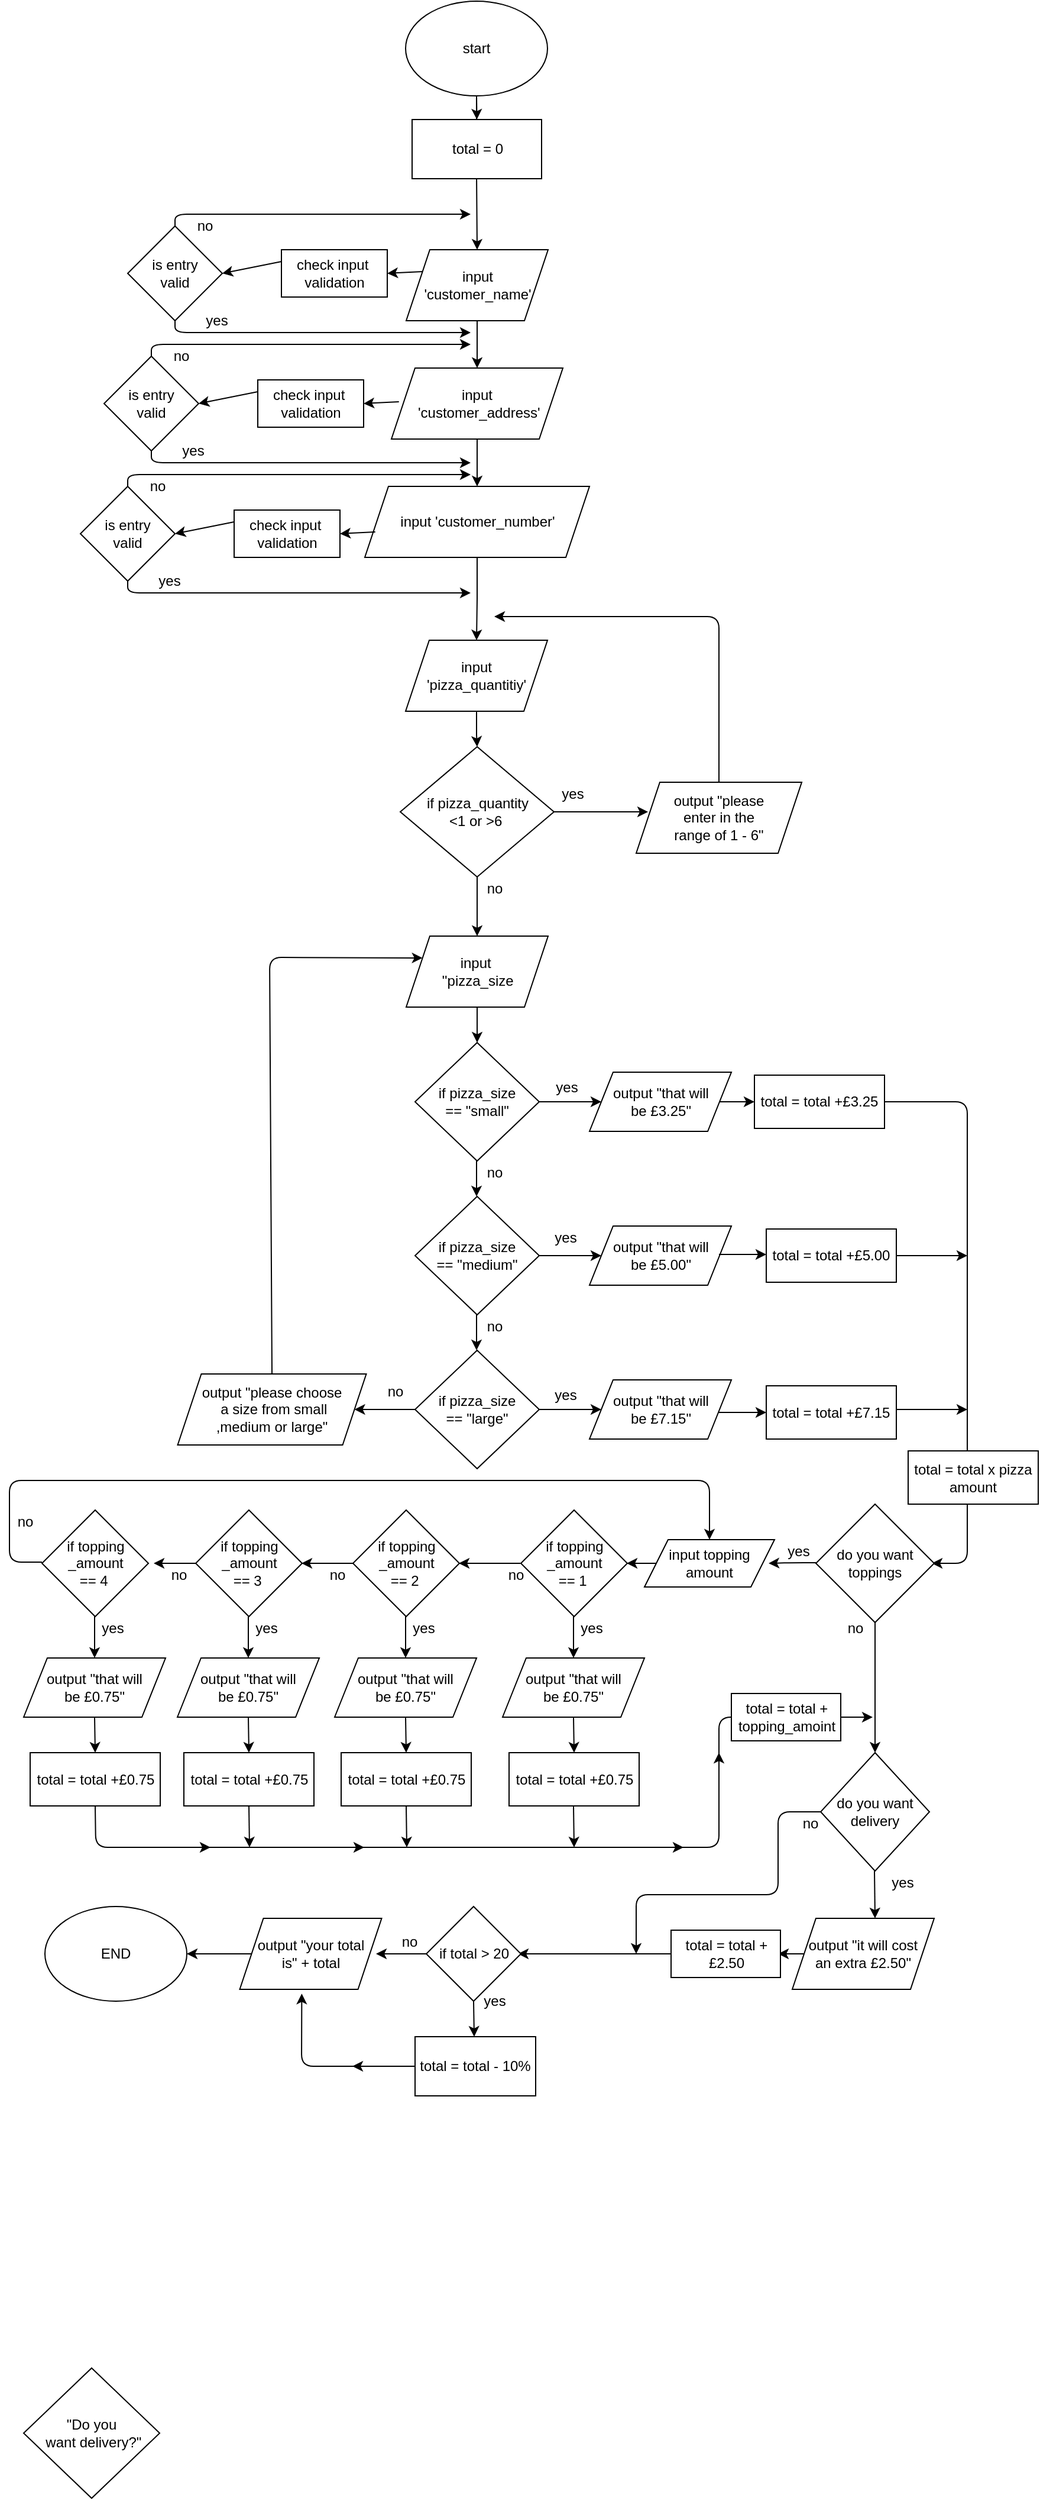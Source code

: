 <mxfile version="13.9.9" type="device"><diagram id="6yN6h2IK6ZIFzU66gK2C" name="Page-1"><mxGraphModel dx="1038" dy="599" grid="1" gridSize="10" guides="1" tooltips="1" connect="1" arrows="1" fold="1" page="1" pageScale="1" pageWidth="850" pageHeight="1100" math="0" shadow="0"><root><mxCell id="0"/><mxCell id="1" parent="0"/><mxCell id="tLpJY9duYpesCOSoiQdk-1" value="" style="edgeStyle=orthogonalEdgeStyle;rounded=0;orthogonalLoop=1;jettySize=auto;html=1;exitX=0.5;exitY=1;exitDx=0;exitDy=0;" parent="1" source="tLpJY9duYpesCOSoiQdk-2" target="tLpJY9duYpesCOSoiQdk-4" edge="1"><mxGeometry relative="1" as="geometry"><mxPoint x="425" y="170" as="sourcePoint"/></mxGeometry></mxCell><mxCell id="tLpJY9duYpesCOSoiQdk-2" value="start" style="ellipse;whiteSpace=wrap;html=1;" parent="1" vertex="1"><mxGeometry x="365" width="120" height="80" as="geometry"/></mxCell><mxCell id="tLpJY9duYpesCOSoiQdk-3" value="" style="edgeStyle=orthogonalEdgeStyle;rounded=0;orthogonalLoop=1;jettySize=auto;html=1;" parent="1" source="tLpJY9duYpesCOSoiQdk-4" target="tLpJY9duYpesCOSoiQdk-6" edge="1"><mxGeometry relative="1" as="geometry"/></mxCell><mxCell id="tLpJY9duYpesCOSoiQdk-4" value="input 'customer_name'" style="shape=parallelogram;perimeter=parallelogramPerimeter;whiteSpace=wrap;html=1;fixedSize=1;" parent="1" vertex="1"><mxGeometry x="365.5" y="210" width="120" height="60" as="geometry"/></mxCell><mxCell id="tLpJY9duYpesCOSoiQdk-5" value="" style="edgeStyle=orthogonalEdgeStyle;rounded=0;orthogonalLoop=1;jettySize=auto;html=1;" parent="1" source="tLpJY9duYpesCOSoiQdk-6" target="tLpJY9duYpesCOSoiQdk-8" edge="1"><mxGeometry relative="1" as="geometry"/></mxCell><mxCell id="tLpJY9duYpesCOSoiQdk-6" value="input&lt;br&gt;&amp;nbsp;'customer_address'" style="shape=parallelogram;perimeter=parallelogramPerimeter;whiteSpace=wrap;html=1;fixedSize=1;" parent="1" vertex="1"><mxGeometry x="353" y="310" width="145" height="60" as="geometry"/></mxCell><mxCell id="tLpJY9duYpesCOSoiQdk-7" value="" style="edgeStyle=orthogonalEdgeStyle;rounded=0;orthogonalLoop=1;jettySize=auto;html=1;" parent="1" source="tLpJY9duYpesCOSoiQdk-8" target="tLpJY9duYpesCOSoiQdk-10" edge="1"><mxGeometry relative="1" as="geometry"/></mxCell><mxCell id="tLpJY9duYpesCOSoiQdk-8" value="input 'customer_number'" style="shape=parallelogram;perimeter=parallelogramPerimeter;whiteSpace=wrap;html=1;fixedSize=1;" parent="1" vertex="1"><mxGeometry x="330.5" y="410" width="190" height="60" as="geometry"/></mxCell><mxCell id="tLpJY9duYpesCOSoiQdk-9" value="" style="edgeStyle=orthogonalEdgeStyle;rounded=0;orthogonalLoop=1;jettySize=auto;html=1;" parent="1" source="fFjQPFualbdoxeunXfZU-38" target="tLpJY9duYpesCOSoiQdk-12" edge="1"><mxGeometry relative="1" as="geometry"/></mxCell><mxCell id="tLpJY9duYpesCOSoiQdk-10" value="input &lt;br&gt;'pizza_quantitiy'" style="shape=parallelogram;perimeter=parallelogramPerimeter;whiteSpace=wrap;html=1;fixedSize=1;" parent="1" vertex="1"><mxGeometry x="365" y="540" width="120" height="60" as="geometry"/></mxCell><mxCell id="tLpJY9duYpesCOSoiQdk-12" value="input&amp;nbsp;&lt;br&gt;''pizza_size" style="shape=parallelogram;perimeter=parallelogramPerimeter;whiteSpace=wrap;html=1;fixedSize=1;" parent="1" vertex="1"><mxGeometry x="365.5" y="790" width="120" height="60" as="geometry"/></mxCell><mxCell id="tLpJY9duYpesCOSoiQdk-19" value="&quot;Do you&lt;br&gt;&amp;nbsp;want delivery?&quot;" style="rhombus;whiteSpace=wrap;html=1;" parent="1" vertex="1"><mxGeometry x="42" y="2000" width="115" height="110" as="geometry"/></mxCell><mxCell id="fFjQPFualbdoxeunXfZU-1" value="is entry&lt;br&gt;valid" style="rhombus;whiteSpace=wrap;html=1;" vertex="1" parent="1"><mxGeometry x="130" y="190" width="80" height="80" as="geometry"/></mxCell><mxCell id="fFjQPFualbdoxeunXfZU-2" value="is entry&lt;br&gt;valid" style="rhombus;whiteSpace=wrap;html=1;" vertex="1" parent="1"><mxGeometry x="110" y="300" width="80" height="80" as="geometry"/></mxCell><mxCell id="fFjQPFualbdoxeunXfZU-3" value="is entry&lt;br&gt;valid" style="rhombus;whiteSpace=wrap;html=1;" vertex="1" parent="1"><mxGeometry x="90" y="410" width="80" height="80" as="geometry"/></mxCell><mxCell id="fFjQPFualbdoxeunXfZU-4" value="" style="endArrow=classic;html=1;exitX=0;exitY=0.25;exitDx=0;exitDy=0;entryX=1;entryY=0.5;entryDx=0;entryDy=0;" edge="1" parent="1" source="fFjQPFualbdoxeunXfZU-11" target="fFjQPFualbdoxeunXfZU-1"><mxGeometry width="50" height="50" relative="1" as="geometry"><mxPoint x="270" y="200" as="sourcePoint"/><mxPoint x="320" y="150" as="targetPoint"/></mxGeometry></mxCell><mxCell id="fFjQPFualbdoxeunXfZU-6" value="" style="endArrow=classic;html=1;exitX=0.5;exitY=1;exitDx=0;exitDy=0;" edge="1" parent="1" source="fFjQPFualbdoxeunXfZU-1"><mxGeometry width="50" height="50" relative="1" as="geometry"><mxPoint x="110" y="290" as="sourcePoint"/><mxPoint x="420" y="280" as="targetPoint"/><Array as="points"><mxPoint x="170" y="280"/></Array></mxGeometry></mxCell><mxCell id="fFjQPFualbdoxeunXfZU-7" value="" style="endArrow=classic;html=1;" edge="1" parent="1"><mxGeometry width="50" height="50" relative="1" as="geometry"><mxPoint x="170" y="190" as="sourcePoint"/><mxPoint x="420" y="180" as="targetPoint"/><Array as="points"><mxPoint x="170" y="180"/></Array></mxGeometry></mxCell><mxCell id="fFjQPFualbdoxeunXfZU-8" value="no" style="text;html=1;align=center;verticalAlign=middle;resizable=0;points=[];autosize=1;" vertex="1" parent="1"><mxGeometry x="180" y="180" width="30" height="20" as="geometry"/></mxCell><mxCell id="fFjQPFualbdoxeunXfZU-11" value="check input&amp;nbsp;&lt;br&gt;validation" style="rounded=0;whiteSpace=wrap;html=1;" vertex="1" parent="1"><mxGeometry x="260" y="210" width="89.5" height="40" as="geometry"/></mxCell><mxCell id="fFjQPFualbdoxeunXfZU-12" value="" style="endArrow=classic;html=1;exitX=0;exitY=0.25;exitDx=0;exitDy=0;entryX=1;entryY=0.5;entryDx=0;entryDy=0;" edge="1" parent="1" source="tLpJY9duYpesCOSoiQdk-4" target="fFjQPFualbdoxeunXfZU-11"><mxGeometry width="50" height="50" relative="1" as="geometry"><mxPoint x="379.346" y="228.462" as="sourcePoint"/><mxPoint x="220" y="230" as="targetPoint"/></mxGeometry></mxCell><mxCell id="fFjQPFualbdoxeunXfZU-5" value="yes" style="text;html=1;align=center;verticalAlign=middle;resizable=0;points=[];autosize=1;" vertex="1" parent="1"><mxGeometry x="190" y="260" width="30" height="20" as="geometry"/></mxCell><mxCell id="fFjQPFualbdoxeunXfZU-24" value="" style="endArrow=classic;html=1;exitX=0;exitY=0.25;exitDx=0;exitDy=0;entryX=1;entryY=0.5;entryDx=0;entryDy=0;" edge="1" parent="1" source="fFjQPFualbdoxeunXfZU-28"><mxGeometry width="50" height="50" relative="1" as="geometry"><mxPoint x="250" y="310" as="sourcePoint"/><mxPoint x="190" y="340" as="targetPoint"/></mxGeometry></mxCell><mxCell id="fFjQPFualbdoxeunXfZU-25" value="" style="endArrow=classic;html=1;exitX=0.5;exitY=1;exitDx=0;exitDy=0;" edge="1" parent="1"><mxGeometry width="50" height="50" relative="1" as="geometry"><mxPoint x="150" y="380" as="sourcePoint"/><mxPoint x="420" y="390" as="targetPoint"/><Array as="points"><mxPoint x="150" y="390"/></Array></mxGeometry></mxCell><mxCell id="fFjQPFualbdoxeunXfZU-26" value="" style="endArrow=classic;html=1;" edge="1" parent="1"><mxGeometry width="50" height="50" relative="1" as="geometry"><mxPoint x="150" y="300" as="sourcePoint"/><mxPoint x="420" y="290" as="targetPoint"/><Array as="points"><mxPoint x="150" y="290"/></Array></mxGeometry></mxCell><mxCell id="fFjQPFualbdoxeunXfZU-27" value="no" style="text;html=1;align=center;verticalAlign=middle;resizable=0;points=[];autosize=1;" vertex="1" parent="1"><mxGeometry x="160" y="290" width="30" height="20" as="geometry"/></mxCell><mxCell id="fFjQPFualbdoxeunXfZU-28" value="check input&amp;nbsp;&lt;br&gt;validation" style="rounded=0;whiteSpace=wrap;html=1;" vertex="1" parent="1"><mxGeometry x="240" y="320" width="89.5" height="40" as="geometry"/></mxCell><mxCell id="fFjQPFualbdoxeunXfZU-29" value="" style="endArrow=classic;html=1;exitX=0;exitY=0.25;exitDx=0;exitDy=0;entryX=1;entryY=0.5;entryDx=0;entryDy=0;" edge="1" parent="1" target="fFjQPFualbdoxeunXfZU-28"><mxGeometry width="50" height="50" relative="1" as="geometry"><mxPoint x="359.346" y="338.462" as="sourcePoint"/><mxPoint x="200" y="340" as="targetPoint"/></mxGeometry></mxCell><mxCell id="fFjQPFualbdoxeunXfZU-30" value="yes" style="text;html=1;align=center;verticalAlign=middle;resizable=0;points=[];autosize=1;" vertex="1" parent="1"><mxGeometry x="170" y="370" width="30" height="20" as="geometry"/></mxCell><mxCell id="fFjQPFualbdoxeunXfZU-31" value="" style="endArrow=classic;html=1;exitX=0;exitY=0.25;exitDx=0;exitDy=0;entryX=1;entryY=0.5;entryDx=0;entryDy=0;" edge="1" parent="1" source="fFjQPFualbdoxeunXfZU-35"><mxGeometry width="50" height="50" relative="1" as="geometry"><mxPoint x="230" y="420" as="sourcePoint"/><mxPoint x="170" y="450" as="targetPoint"/></mxGeometry></mxCell><mxCell id="fFjQPFualbdoxeunXfZU-32" value="" style="endArrow=classic;html=1;exitX=0.5;exitY=1;exitDx=0;exitDy=0;" edge="1" parent="1"><mxGeometry width="50" height="50" relative="1" as="geometry"><mxPoint x="130" y="490" as="sourcePoint"/><mxPoint x="420" y="500" as="targetPoint"/><Array as="points"><mxPoint x="130" y="500"/></Array></mxGeometry></mxCell><mxCell id="fFjQPFualbdoxeunXfZU-33" value="" style="endArrow=classic;html=1;" edge="1" parent="1"><mxGeometry width="50" height="50" relative="1" as="geometry"><mxPoint x="130" y="410" as="sourcePoint"/><mxPoint x="420" y="400" as="targetPoint"/><Array as="points"><mxPoint x="130" y="400"/></Array></mxGeometry></mxCell><mxCell id="fFjQPFualbdoxeunXfZU-34" value="no" style="text;html=1;align=center;verticalAlign=middle;resizable=0;points=[];autosize=1;" vertex="1" parent="1"><mxGeometry x="140" y="400" width="30" height="20" as="geometry"/></mxCell><mxCell id="fFjQPFualbdoxeunXfZU-35" value="check input&amp;nbsp;&lt;br&gt;validation" style="rounded=0;whiteSpace=wrap;html=1;" vertex="1" parent="1"><mxGeometry x="220" y="430" width="89.5" height="40" as="geometry"/></mxCell><mxCell id="fFjQPFualbdoxeunXfZU-36" value="" style="endArrow=classic;html=1;exitX=0;exitY=0.25;exitDx=0;exitDy=0;entryX=1;entryY=0.5;entryDx=0;entryDy=0;" edge="1" parent="1" target="fFjQPFualbdoxeunXfZU-35"><mxGeometry width="50" height="50" relative="1" as="geometry"><mxPoint x="339.346" y="448.462" as="sourcePoint"/><mxPoint x="180" y="450" as="targetPoint"/></mxGeometry></mxCell><mxCell id="fFjQPFualbdoxeunXfZU-37" value="yes" style="text;html=1;align=center;verticalAlign=middle;resizable=0;points=[];autosize=1;" vertex="1" parent="1"><mxGeometry x="150" y="480" width="30" height="20" as="geometry"/></mxCell><mxCell id="fFjQPFualbdoxeunXfZU-38" value="if pizza_quantity&lt;br&gt;&amp;lt;1 or &amp;gt;6&amp;nbsp;" style="rhombus;whiteSpace=wrap;html=1;" vertex="1" parent="1"><mxGeometry x="360.5" y="630" width="130" height="110" as="geometry"/></mxCell><mxCell id="fFjQPFualbdoxeunXfZU-39" value="" style="edgeStyle=orthogonalEdgeStyle;rounded=0;orthogonalLoop=1;jettySize=auto;html=1;" edge="1" parent="1" source="tLpJY9duYpesCOSoiQdk-10" target="fFjQPFualbdoxeunXfZU-38"><mxGeometry relative="1" as="geometry"><mxPoint x="425" y="600" as="sourcePoint"/><mxPoint x="425" y="890" as="targetPoint"/></mxGeometry></mxCell><mxCell id="fFjQPFualbdoxeunXfZU-40" value="no" style="text;html=1;align=center;verticalAlign=middle;resizable=0;points=[];autosize=1;" vertex="1" parent="1"><mxGeometry x="425" y="740" width="30" height="20" as="geometry"/></mxCell><mxCell id="fFjQPFualbdoxeunXfZU-41" value="yes" style="text;html=1;align=center;verticalAlign=middle;resizable=0;points=[];autosize=1;" vertex="1" parent="1"><mxGeometry x="490.5" y="660" width="30" height="20" as="geometry"/></mxCell><mxCell id="fFjQPFualbdoxeunXfZU-42" value="" style="endArrow=classic;html=1;exitX=1;exitY=0.5;exitDx=0;exitDy=0;" edge="1" parent="1" source="fFjQPFualbdoxeunXfZU-38"><mxGeometry width="50" height="50" relative="1" as="geometry"><mxPoint x="370" y="610" as="sourcePoint"/><mxPoint x="570" y="685" as="targetPoint"/></mxGeometry></mxCell><mxCell id="fFjQPFualbdoxeunXfZU-43" value="output &quot;please &lt;br&gt;enter in the&lt;br&gt;range of 1 - 6&quot;" style="shape=parallelogram;perimeter=parallelogramPerimeter;whiteSpace=wrap;html=1;fixedSize=1;" vertex="1" parent="1"><mxGeometry x="560" y="660" width="140" height="60" as="geometry"/></mxCell><mxCell id="fFjQPFualbdoxeunXfZU-44" value="" style="endArrow=classic;html=1;" edge="1" parent="1"><mxGeometry width="50" height="50" relative="1" as="geometry"><mxPoint x="630" y="660" as="sourcePoint"/><mxPoint x="440" y="520" as="targetPoint"/><Array as="points"><mxPoint x="630" y="520"/></Array></mxGeometry></mxCell><mxCell id="fFjQPFualbdoxeunXfZU-45" value="total = 0" style="rounded=0;whiteSpace=wrap;html=1;" vertex="1" parent="1"><mxGeometry x="370.5" y="100" width="109.5" height="50" as="geometry"/></mxCell><mxCell id="fFjQPFualbdoxeunXfZU-46" value="" style="endArrow=classic;html=1;entryX=0.5;entryY=0;entryDx=0;entryDy=0;" edge="1" parent="1" target="fFjQPFualbdoxeunXfZU-45"><mxGeometry width="50" height="50" relative="1" as="geometry"><mxPoint x="425" y="80" as="sourcePoint"/><mxPoint x="475" y="30" as="targetPoint"/></mxGeometry></mxCell><mxCell id="fFjQPFualbdoxeunXfZU-47" value="if pizza_size&lt;br&gt;== &quot;small&quot;" style="rhombus;whiteSpace=wrap;html=1;" vertex="1" parent="1"><mxGeometry x="373" y="880" width="105" height="100" as="geometry"/></mxCell><mxCell id="fFjQPFualbdoxeunXfZU-49" value="if pizza_size&lt;br&gt;== &quot;medium&quot;" style="rhombus;whiteSpace=wrap;html=1;" vertex="1" parent="1"><mxGeometry x="373" y="1010" width="105" height="100" as="geometry"/></mxCell><mxCell id="fFjQPFualbdoxeunXfZU-50" value="if pizza_size&lt;br&gt;== &quot;large&quot;" style="rhombus;whiteSpace=wrap;html=1;" vertex="1" parent="1"><mxGeometry x="373" y="1140" width="105" height="100" as="geometry"/></mxCell><mxCell id="fFjQPFualbdoxeunXfZU-51" value="" style="endArrow=classic;html=1;exitX=0.5;exitY=1;exitDx=0;exitDy=0;" edge="1" parent="1" source="tLpJY9duYpesCOSoiQdk-12" target="fFjQPFualbdoxeunXfZU-47"><mxGeometry width="50" height="50" relative="1" as="geometry"><mxPoint x="470" y="930" as="sourcePoint"/><mxPoint x="520" y="880" as="targetPoint"/></mxGeometry></mxCell><mxCell id="fFjQPFualbdoxeunXfZU-52" value="yes" style="text;html=1;align=center;verticalAlign=middle;resizable=0;points=[];autosize=1;" vertex="1" parent="1"><mxGeometry x="485.5" y="907.5" width="30" height="20" as="geometry"/></mxCell><mxCell id="fFjQPFualbdoxeunXfZU-53" value="output &quot;that will&lt;br&gt;be £3.25&quot;" style="shape=parallelogram;perimeter=parallelogramPerimeter;whiteSpace=wrap;html=1;fixedSize=1;" vertex="1" parent="1"><mxGeometry x="520.5" y="905" width="120" height="50" as="geometry"/></mxCell><mxCell id="fFjQPFualbdoxeunXfZU-54" value="" style="endArrow=classic;html=1;exitX=1;exitY=0.5;exitDx=0;exitDy=0;entryX=0;entryY=0.5;entryDx=0;entryDy=0;" edge="1" parent="1" source="fFjQPFualbdoxeunXfZU-47" target="fFjQPFualbdoxeunXfZU-53"><mxGeometry width="50" height="50" relative="1" as="geometry"><mxPoint x="510" y="1000" as="sourcePoint"/><mxPoint x="560" y="950" as="targetPoint"/></mxGeometry></mxCell><mxCell id="fFjQPFualbdoxeunXfZU-55" value="no" style="text;html=1;align=center;verticalAlign=middle;resizable=0;points=[];autosize=1;" vertex="1" parent="1"><mxGeometry x="425" y="980" width="30" height="20" as="geometry"/></mxCell><mxCell id="fFjQPFualbdoxeunXfZU-56" value="" style="endArrow=classic;html=1;exitX=0.5;exitY=1;exitDx=0;exitDy=0;" edge="1" parent="1"><mxGeometry width="50" height="50" relative="1" as="geometry"><mxPoint x="425" y="980" as="sourcePoint"/><mxPoint x="425" y="1010" as="targetPoint"/></mxGeometry></mxCell><mxCell id="fFjQPFualbdoxeunXfZU-59" value="no" style="text;html=1;align=center;verticalAlign=middle;resizable=0;points=[];autosize=1;" vertex="1" parent="1"><mxGeometry x="425" y="1110" width="30" height="20" as="geometry"/></mxCell><mxCell id="fFjQPFualbdoxeunXfZU-60" value="" style="endArrow=classic;html=1;exitX=0.5;exitY=1;exitDx=0;exitDy=0;" edge="1" parent="1"><mxGeometry width="50" height="50" relative="1" as="geometry"><mxPoint x="425" y="1110" as="sourcePoint"/><mxPoint x="425" y="1140" as="targetPoint"/></mxGeometry></mxCell><mxCell id="fFjQPFualbdoxeunXfZU-61" value="yes" style="text;html=1;align=center;verticalAlign=middle;resizable=0;points=[];autosize=1;" vertex="1" parent="1"><mxGeometry x="485" y="1035" width="30" height="20" as="geometry"/></mxCell><mxCell id="fFjQPFualbdoxeunXfZU-62" value="output &quot;that will&lt;br&gt;be £5.00&quot;" style="shape=parallelogram;perimeter=parallelogramPerimeter;whiteSpace=wrap;html=1;fixedSize=1;" vertex="1" parent="1"><mxGeometry x="520.5" y="1035" width="120" height="50" as="geometry"/></mxCell><mxCell id="fFjQPFualbdoxeunXfZU-63" value="" style="endArrow=classic;html=1;exitX=1;exitY=0.5;exitDx=0;exitDy=0;entryX=0;entryY=0.5;entryDx=0;entryDy=0;" edge="1" parent="1" target="fFjQPFualbdoxeunXfZU-62"><mxGeometry width="50" height="50" relative="1" as="geometry"><mxPoint x="478" y="1060" as="sourcePoint"/><mxPoint x="560" y="1080" as="targetPoint"/></mxGeometry></mxCell><mxCell id="fFjQPFualbdoxeunXfZU-64" value="yes" style="text;html=1;align=center;verticalAlign=middle;resizable=0;points=[];autosize=1;" vertex="1" parent="1"><mxGeometry x="485" y="1167.5" width="30" height="20" as="geometry"/></mxCell><mxCell id="fFjQPFualbdoxeunXfZU-65" value="output &quot;that will&lt;br&gt;be £7.15&quot;" style="shape=parallelogram;perimeter=parallelogramPerimeter;whiteSpace=wrap;html=1;fixedSize=1;" vertex="1" parent="1"><mxGeometry x="520.5" y="1165" width="120" height="50" as="geometry"/></mxCell><mxCell id="fFjQPFualbdoxeunXfZU-66" value="" style="endArrow=classic;html=1;exitX=1;exitY=0.5;exitDx=0;exitDy=0;entryX=0;entryY=0.5;entryDx=0;entryDy=0;" edge="1" parent="1" target="fFjQPFualbdoxeunXfZU-65"><mxGeometry width="50" height="50" relative="1" as="geometry"><mxPoint x="478" y="1190" as="sourcePoint"/><mxPoint x="560" y="1210" as="targetPoint"/></mxGeometry></mxCell><mxCell id="fFjQPFualbdoxeunXfZU-67" value="no" style="text;html=1;align=center;verticalAlign=middle;resizable=0;points=[];autosize=1;" vertex="1" parent="1"><mxGeometry x="340.5" y="1165" width="30" height="20" as="geometry"/></mxCell><mxCell id="fFjQPFualbdoxeunXfZU-68" value="" style="endArrow=classic;html=1;exitX=0;exitY=0.5;exitDx=0;exitDy=0;entryX=1;entryY=0.5;entryDx=0;entryDy=0;" edge="1" parent="1" source="fFjQPFualbdoxeunXfZU-50" target="fFjQPFualbdoxeunXfZU-69"><mxGeometry width="50" height="50" relative="1" as="geometry"><mxPoint x="425" y="1240" as="sourcePoint"/><mxPoint x="425" y="1270" as="targetPoint"/></mxGeometry></mxCell><mxCell id="fFjQPFualbdoxeunXfZU-69" value="output &quot;please choose&lt;br&gt;&amp;nbsp;a size from small&lt;br&gt;,medium or large&quot;" style="shape=parallelogram;perimeter=parallelogramPerimeter;whiteSpace=wrap;html=1;fixedSize=1;" vertex="1" parent="1"><mxGeometry x="172.25" y="1160" width="159.5" height="60" as="geometry"/></mxCell><mxCell id="fFjQPFualbdoxeunXfZU-73" value="" style="endArrow=classic;html=1;exitX=0.5;exitY=0;exitDx=0;exitDy=0;entryX=0;entryY=0.25;entryDx=0;entryDy=0;" edge="1" parent="1" source="fFjQPFualbdoxeunXfZU-69" target="tLpJY9duYpesCOSoiQdk-12"><mxGeometry width="50" height="50" relative="1" as="geometry"><mxPoint x="250" y="1120" as="sourcePoint"/><mxPoint x="300" y="1070" as="targetPoint"/><Array as="points"><mxPoint x="250" y="808"/></Array></mxGeometry></mxCell><mxCell id="fFjQPFualbdoxeunXfZU-75" value="total = total +£3.25" style="rounded=0;whiteSpace=wrap;html=1;" vertex="1" parent="1"><mxGeometry x="660" y="907.5" width="110" height="45" as="geometry"/></mxCell><mxCell id="fFjQPFualbdoxeunXfZU-76" value="total = total +£5.00" style="rounded=0;whiteSpace=wrap;html=1;" vertex="1" parent="1"><mxGeometry x="670" y="1037.5" width="110" height="45" as="geometry"/></mxCell><mxCell id="fFjQPFualbdoxeunXfZU-77" value="total = total +£7.15" style="rounded=0;whiteSpace=wrap;html=1;" vertex="1" parent="1"><mxGeometry x="670" y="1170" width="110" height="45" as="geometry"/></mxCell><mxCell id="fFjQPFualbdoxeunXfZU-78" value="" style="endArrow=classic;html=1;exitX=1;exitY=0.5;exitDx=0;exitDy=0;entryX=0;entryY=0.5;entryDx=0;entryDy=0;" edge="1" parent="1" source="fFjQPFualbdoxeunXfZU-53" target="fFjQPFualbdoxeunXfZU-75"><mxGeometry width="50" height="50" relative="1" as="geometry"><mxPoint x="670" y="940" as="sourcePoint"/><mxPoint x="690" y="920" as="targetPoint"/></mxGeometry></mxCell><mxCell id="fFjQPFualbdoxeunXfZU-79" value="" style="endArrow=classic;html=1;exitX=1;exitY=0.5;exitDx=0;exitDy=0;entryX=0;entryY=0.5;entryDx=0;entryDy=0;" edge="1" parent="1"><mxGeometry width="50" height="50" relative="1" as="geometry"><mxPoint x="630" y="1059" as="sourcePoint"/><mxPoint x="670" y="1059" as="targetPoint"/></mxGeometry></mxCell><mxCell id="fFjQPFualbdoxeunXfZU-80" value="" style="endArrow=classic;html=1;exitX=1;exitY=0.5;exitDx=0;exitDy=0;entryX=0;entryY=0.5;entryDx=0;entryDy=0;" edge="1" parent="1"><mxGeometry width="50" height="50" relative="1" as="geometry"><mxPoint x="630" y="1192.5" as="sourcePoint"/><mxPoint x="670" y="1192.5" as="targetPoint"/></mxGeometry></mxCell><mxCell id="fFjQPFualbdoxeunXfZU-81" value="" style="endArrow=classic;html=1;exitX=1;exitY=0.5;exitDx=0;exitDy=0;" edge="1" parent="1" source="fFjQPFualbdoxeunXfZU-75"><mxGeometry width="50" height="50" relative="1" as="geometry"><mxPoint x="820" y="940" as="sourcePoint"/><mxPoint x="810" y="1320" as="targetPoint"/><Array as="points"><mxPoint x="840" y="930"/><mxPoint x="840" y="1320"/></Array></mxGeometry></mxCell><mxCell id="fFjQPFualbdoxeunXfZU-82" value="" style="endArrow=classic;html=1;" edge="1" parent="1"><mxGeometry width="50" height="50" relative="1" as="geometry"><mxPoint x="780" y="1060" as="sourcePoint"/><mxPoint x="840" y="1060" as="targetPoint"/></mxGeometry></mxCell><mxCell id="fFjQPFualbdoxeunXfZU-83" value="" style="endArrow=classic;html=1;" edge="1" parent="1"><mxGeometry width="50" height="50" relative="1" as="geometry"><mxPoint x="780" y="1190" as="sourcePoint"/><mxPoint x="840" y="1190" as="targetPoint"/></mxGeometry></mxCell><mxCell id="fFjQPFualbdoxeunXfZU-84" value="do you want toppings" style="rhombus;whiteSpace=wrap;html=1;" vertex="1" parent="1"><mxGeometry x="712" y="1270" width="100" height="100" as="geometry"/></mxCell><mxCell id="fFjQPFualbdoxeunXfZU-85" value="yes" style="text;html=1;align=center;verticalAlign=middle;resizable=0;points=[];autosize=1;" vertex="1" parent="1"><mxGeometry x="682" y="1300" width="30" height="20" as="geometry"/></mxCell><mxCell id="fFjQPFualbdoxeunXfZU-86" value="" style="endArrow=classic;html=1;" edge="1" parent="1"><mxGeometry width="50" height="50" relative="1" as="geometry"><mxPoint x="712" y="1319.5" as="sourcePoint"/><mxPoint x="672" y="1320" as="targetPoint"/><Array as="points"><mxPoint x="712" y="1319.5"/><mxPoint x="692" y="1319.5"/></Array></mxGeometry></mxCell><mxCell id="fFjQPFualbdoxeunXfZU-87" value="input topping amount" style="shape=parallelogram;perimeter=parallelogramPerimeter;whiteSpace=wrap;html=1;fixedSize=1;" vertex="1" parent="1"><mxGeometry x="567" y="1300" width="110" height="40" as="geometry"/></mxCell><mxCell id="fFjQPFualbdoxeunXfZU-88" value="if topping&lt;br&gt;_amount&lt;br&gt;== 1&amp;nbsp;" style="rhombus;whiteSpace=wrap;html=1;" vertex="1" parent="1"><mxGeometry x="462.5" y="1275" width="90" height="90" as="geometry"/></mxCell><mxCell id="fFjQPFualbdoxeunXfZU-89" value="" style="endArrow=classic;html=1;exitX=0;exitY=0.5;exitDx=0;exitDy=0;" edge="1" parent="1" source="fFjQPFualbdoxeunXfZU-87"><mxGeometry width="50" height="50" relative="1" as="geometry"><mxPoint x="572.5" y="1320" as="sourcePoint"/><mxPoint x="552" y="1320" as="targetPoint"/></mxGeometry></mxCell><mxCell id="fFjQPFualbdoxeunXfZU-91" value="yes" style="text;html=1;align=center;verticalAlign=middle;resizable=0;points=[];autosize=1;" vertex="1" parent="1"><mxGeometry x="507" y="1365" width="30" height="20" as="geometry"/></mxCell><mxCell id="fFjQPFualbdoxeunXfZU-92" value="" style="endArrow=classic;html=1;exitX=0.5;exitY=1;exitDx=0;exitDy=0;entryX=0.5;entryY=0;entryDx=0;entryDy=0;" edge="1" parent="1" target="fFjQPFualbdoxeunXfZU-93"><mxGeometry width="50" height="50" relative="1" as="geometry"><mxPoint x="507" y="1365" as="sourcePoint"/><mxPoint x="507" y="1395" as="targetPoint"/></mxGeometry></mxCell><mxCell id="fFjQPFualbdoxeunXfZU-93" value="output &quot;that will&lt;br&gt;be £0.75&quot;" style="shape=parallelogram;perimeter=parallelogramPerimeter;whiteSpace=wrap;html=1;fixedSize=1;" vertex="1" parent="1"><mxGeometry x="447" y="1400" width="120" height="50" as="geometry"/></mxCell><mxCell id="fFjQPFualbdoxeunXfZU-95" value="total = total +£0.75" style="rounded=0;whiteSpace=wrap;html=1;" vertex="1" parent="1"><mxGeometry x="452.5" y="1480" width="110" height="45" as="geometry"/></mxCell><mxCell id="fFjQPFualbdoxeunXfZU-96" value="" style="endArrow=classic;html=1;exitX=0.5;exitY=1;exitDx=0;exitDy=0;entryX=0.5;entryY=0;entryDx=0;entryDy=0;" edge="1" parent="1" source="fFjQPFualbdoxeunXfZU-93" target="fFjQPFualbdoxeunXfZU-95"><mxGeometry width="50" height="50" relative="1" as="geometry"><mxPoint x="552.5" y="1510" as="sourcePoint"/><mxPoint x="582" y="1500" as="targetPoint"/></mxGeometry></mxCell><mxCell id="fFjQPFualbdoxeunXfZU-97" value="if topping&lt;br&gt;_amount&lt;br&gt;== 2&amp;nbsp;" style="rhombus;whiteSpace=wrap;html=1;" vertex="1" parent="1"><mxGeometry x="320.5" y="1275" width="90" height="90" as="geometry"/></mxCell><mxCell id="fFjQPFualbdoxeunXfZU-98" value="" style="endArrow=classic;html=1;" edge="1" parent="1"><mxGeometry width="50" height="50" relative="1" as="geometry"><mxPoint x="462" y="1320" as="sourcePoint"/><mxPoint x="410" y="1320" as="targetPoint"/></mxGeometry></mxCell><mxCell id="fFjQPFualbdoxeunXfZU-99" value="yes" style="text;html=1;align=center;verticalAlign=middle;resizable=0;points=[];autosize=1;" vertex="1" parent="1"><mxGeometry x="365" y="1365" width="30" height="20" as="geometry"/></mxCell><mxCell id="fFjQPFualbdoxeunXfZU-100" value="" style="endArrow=classic;html=1;exitX=0.5;exitY=1;exitDx=0;exitDy=0;entryX=0.5;entryY=0;entryDx=0;entryDy=0;" edge="1" parent="1" target="fFjQPFualbdoxeunXfZU-101"><mxGeometry width="50" height="50" relative="1" as="geometry"><mxPoint x="365" y="1365" as="sourcePoint"/><mxPoint x="365" y="1395" as="targetPoint"/></mxGeometry></mxCell><mxCell id="fFjQPFualbdoxeunXfZU-101" value="output &quot;that will&lt;br&gt;be £0.75&quot;" style="shape=parallelogram;perimeter=parallelogramPerimeter;whiteSpace=wrap;html=1;fixedSize=1;" vertex="1" parent="1"><mxGeometry x="305" y="1400" width="120" height="50" as="geometry"/></mxCell><mxCell id="fFjQPFualbdoxeunXfZU-102" value="total = total +£0.75" style="rounded=0;whiteSpace=wrap;html=1;" vertex="1" parent="1"><mxGeometry x="310.5" y="1480" width="110" height="45" as="geometry"/></mxCell><mxCell id="fFjQPFualbdoxeunXfZU-103" value="" style="endArrow=classic;html=1;exitX=0.5;exitY=1;exitDx=0;exitDy=0;entryX=0.5;entryY=0;entryDx=0;entryDy=0;" edge="1" parent="1" source="fFjQPFualbdoxeunXfZU-101" target="fFjQPFualbdoxeunXfZU-102"><mxGeometry width="50" height="50" relative="1" as="geometry"><mxPoint x="410.5" y="1510" as="sourcePoint"/><mxPoint x="440" y="1500" as="targetPoint"/></mxGeometry></mxCell><mxCell id="fFjQPFualbdoxeunXfZU-104" value="no" style="text;html=1;align=center;verticalAlign=middle;resizable=0;points=[];autosize=1;" vertex="1" parent="1"><mxGeometry x="442.5" y="1320" width="30" height="20" as="geometry"/></mxCell><mxCell id="fFjQPFualbdoxeunXfZU-105" value="if topping&lt;br&gt;_amount&lt;br&gt;== 3&amp;nbsp;" style="rhombus;whiteSpace=wrap;html=1;" vertex="1" parent="1"><mxGeometry x="187.5" y="1275" width="90" height="90" as="geometry"/></mxCell><mxCell id="fFjQPFualbdoxeunXfZU-106" value="" style="endArrow=classic;html=1;exitX=0;exitY=0.5;exitDx=0;exitDy=0;" edge="1" parent="1" source="fFjQPFualbdoxeunXfZU-97"><mxGeometry width="50" height="50" relative="1" as="geometry"><mxPoint x="302" y="1320" as="sourcePoint"/><mxPoint x="277" y="1320" as="targetPoint"/></mxGeometry></mxCell><mxCell id="fFjQPFualbdoxeunXfZU-107" value="yes" style="text;html=1;align=center;verticalAlign=middle;resizable=0;points=[];autosize=1;" vertex="1" parent="1"><mxGeometry x="232" y="1365" width="30" height="20" as="geometry"/></mxCell><mxCell id="fFjQPFualbdoxeunXfZU-108" value="" style="endArrow=classic;html=1;exitX=0.5;exitY=1;exitDx=0;exitDy=0;entryX=0.5;entryY=0;entryDx=0;entryDy=0;" edge="1" parent="1" target="fFjQPFualbdoxeunXfZU-109"><mxGeometry width="50" height="50" relative="1" as="geometry"><mxPoint x="232" y="1365" as="sourcePoint"/><mxPoint x="232" y="1395" as="targetPoint"/></mxGeometry></mxCell><mxCell id="fFjQPFualbdoxeunXfZU-109" value="output &quot;that will&lt;br&gt;be £0.75&quot;" style="shape=parallelogram;perimeter=parallelogramPerimeter;whiteSpace=wrap;html=1;fixedSize=1;" vertex="1" parent="1"><mxGeometry x="172" y="1400" width="120" height="50" as="geometry"/></mxCell><mxCell id="fFjQPFualbdoxeunXfZU-110" value="total = total +£0.75" style="rounded=0;whiteSpace=wrap;html=1;" vertex="1" parent="1"><mxGeometry x="177.5" y="1480" width="110" height="45" as="geometry"/></mxCell><mxCell id="fFjQPFualbdoxeunXfZU-111" value="" style="endArrow=classic;html=1;exitX=0.5;exitY=1;exitDx=0;exitDy=0;entryX=0.5;entryY=0;entryDx=0;entryDy=0;" edge="1" parent="1" source="fFjQPFualbdoxeunXfZU-109" target="fFjQPFualbdoxeunXfZU-110"><mxGeometry width="50" height="50" relative="1" as="geometry"><mxPoint x="277.5" y="1510" as="sourcePoint"/><mxPoint x="307" y="1500" as="targetPoint"/></mxGeometry></mxCell><mxCell id="fFjQPFualbdoxeunXfZU-112" value="no" style="text;html=1;align=center;verticalAlign=middle;resizable=0;points=[];autosize=1;" vertex="1" parent="1"><mxGeometry x="292" y="1320" width="30" height="20" as="geometry"/></mxCell><mxCell id="fFjQPFualbdoxeunXfZU-114" value="if topping&lt;br&gt;_amount&lt;br&gt;== 4&amp;nbsp;" style="rhombus;whiteSpace=wrap;html=1;" vertex="1" parent="1"><mxGeometry x="57.5" y="1275" width="90" height="90" as="geometry"/></mxCell><mxCell id="fFjQPFualbdoxeunXfZU-115" value="yes" style="text;html=1;align=center;verticalAlign=middle;resizable=0;points=[];autosize=1;" vertex="1" parent="1"><mxGeometry x="102" y="1365" width="30" height="20" as="geometry"/></mxCell><mxCell id="fFjQPFualbdoxeunXfZU-116" value="" style="endArrow=classic;html=1;exitX=0.5;exitY=1;exitDx=0;exitDy=0;entryX=0.5;entryY=0;entryDx=0;entryDy=0;" edge="1" parent="1" target="fFjQPFualbdoxeunXfZU-117"><mxGeometry width="50" height="50" relative="1" as="geometry"><mxPoint x="102" y="1365" as="sourcePoint"/><mxPoint x="102" y="1395" as="targetPoint"/></mxGeometry></mxCell><mxCell id="fFjQPFualbdoxeunXfZU-117" value="output &quot;that will&lt;br&gt;be £0.75&quot;" style="shape=parallelogram;perimeter=parallelogramPerimeter;whiteSpace=wrap;html=1;fixedSize=1;" vertex="1" parent="1"><mxGeometry x="42" y="1400" width="120" height="50" as="geometry"/></mxCell><mxCell id="fFjQPFualbdoxeunXfZU-118" value="total = total +£0.75" style="rounded=0;whiteSpace=wrap;html=1;" vertex="1" parent="1"><mxGeometry x="47.5" y="1480" width="110" height="45" as="geometry"/></mxCell><mxCell id="fFjQPFualbdoxeunXfZU-119" value="" style="endArrow=classic;html=1;exitX=0.5;exitY=1;exitDx=0;exitDy=0;entryX=0.5;entryY=0;entryDx=0;entryDy=0;" edge="1" parent="1" source="fFjQPFualbdoxeunXfZU-117" target="fFjQPFualbdoxeunXfZU-118"><mxGeometry width="50" height="50" relative="1" as="geometry"><mxPoint x="147.5" y="1510" as="sourcePoint"/><mxPoint x="177" y="1500" as="targetPoint"/></mxGeometry></mxCell><mxCell id="fFjQPFualbdoxeunXfZU-120" value="no" style="text;html=1;align=center;verticalAlign=middle;resizable=0;points=[];autosize=1;" vertex="1" parent="1"><mxGeometry x="157.5" y="1320" width="30" height="20" as="geometry"/></mxCell><mxCell id="fFjQPFualbdoxeunXfZU-121" value="" style="endArrow=classic;html=1;exitX=0;exitY=0.5;exitDx=0;exitDy=0;" edge="1" parent="1"><mxGeometry width="50" height="50" relative="1" as="geometry"><mxPoint x="187.5" y="1320" as="sourcePoint"/><mxPoint x="152" y="1320" as="targetPoint"/><Array as="points"><mxPoint x="169" y="1320"/></Array></mxGeometry></mxCell><mxCell id="fFjQPFualbdoxeunXfZU-122" value="no" style="text;html=1;align=center;verticalAlign=middle;resizable=0;points=[];autosize=1;" vertex="1" parent="1"><mxGeometry x="27.5" y="1275" width="30" height="20" as="geometry"/></mxCell><mxCell id="fFjQPFualbdoxeunXfZU-123" value="" style="endArrow=classic;html=1;exitX=0;exitY=0.5;exitDx=0;exitDy=0;entryX=0.5;entryY=0;entryDx=0;entryDy=0;" edge="1" parent="1" target="fFjQPFualbdoxeunXfZU-87"><mxGeometry width="50" height="50" relative="1" as="geometry"><mxPoint x="57.5" y="1319" as="sourcePoint"/><mxPoint x="640" y="1250" as="targetPoint"/><Array as="points"><mxPoint x="30" y="1319"/><mxPoint x="30" y="1250"/><mxPoint x="622" y="1250"/></Array></mxGeometry></mxCell><mxCell id="fFjQPFualbdoxeunXfZU-124" value="" style="endArrow=classic;html=1;exitX=0.5;exitY=1;exitDx=0;exitDy=0;" edge="1" parent="1" source="fFjQPFualbdoxeunXfZU-84"><mxGeometry width="50" height="50" relative="1" as="geometry"><mxPoint x="590.5" y="1620" as="sourcePoint"/><mxPoint x="762" y="1480" as="targetPoint"/></mxGeometry></mxCell><mxCell id="fFjQPFualbdoxeunXfZU-125" value="no" style="text;html=1;align=center;verticalAlign=middle;resizable=0;points=[];autosize=1;" vertex="1" parent="1"><mxGeometry x="730" y="1365" width="30" height="20" as="geometry"/></mxCell><mxCell id="fFjQPFualbdoxeunXfZU-126" value="" style="endArrow=classic;html=1;exitX=0.5;exitY=1;exitDx=0;exitDy=0;" edge="1" parent="1" source="fFjQPFualbdoxeunXfZU-118"><mxGeometry width="50" height="50" relative="1" as="geometry"><mxPoint x="331.75" y="1610" as="sourcePoint"/><mxPoint x="760" y="1450" as="targetPoint"/><Array as="points"><mxPoint x="103" y="1560"/><mxPoint x="630" y="1560"/><mxPoint x="630" y="1490"/><mxPoint x="630" y="1450"/></Array></mxGeometry></mxCell><mxCell id="fFjQPFualbdoxeunXfZU-127" value="" style="endArrow=classic;html=1;exitX=0.5;exitY=1;exitDx=0;exitDy=0;" edge="1" parent="1" source="fFjQPFualbdoxeunXfZU-110"><mxGeometry width="50" height="50" relative="1" as="geometry"><mxPoint x="277.5" y="1660" as="sourcePoint"/><mxPoint x="233" y="1560" as="targetPoint"/></mxGeometry></mxCell><mxCell id="fFjQPFualbdoxeunXfZU-128" value="" style="endArrow=classic;html=1;exitX=0.5;exitY=1;exitDx=0;exitDy=0;" edge="1" parent="1"><mxGeometry width="50" height="50" relative="1" as="geometry"><mxPoint x="365.5" y="1525" as="sourcePoint"/><mxPoint x="366" y="1560" as="targetPoint"/></mxGeometry></mxCell><mxCell id="fFjQPFualbdoxeunXfZU-129" value="" style="endArrow=classic;html=1;exitX=0.5;exitY=1;exitDx=0;exitDy=0;" edge="1" parent="1"><mxGeometry width="50" height="50" relative="1" as="geometry"><mxPoint x="507" y="1525" as="sourcePoint"/><mxPoint x="507.5" y="1560" as="targetPoint"/></mxGeometry></mxCell><mxCell id="fFjQPFualbdoxeunXfZU-130" value="do you want&lt;br&gt;delivery" style="rhombus;whiteSpace=wrap;html=1;" vertex="1" parent="1"><mxGeometry x="716" y="1480" width="92" height="100" as="geometry"/></mxCell><mxCell id="fFjQPFualbdoxeunXfZU-131" value="yes" style="text;html=1;align=center;verticalAlign=middle;resizable=0;points=[];autosize=1;" vertex="1" parent="1"><mxGeometry x="770" y="1580" width="30" height="20" as="geometry"/></mxCell><mxCell id="fFjQPFualbdoxeunXfZU-132" value="" style="endArrow=classic;html=1;" edge="1" parent="1"><mxGeometry width="50" height="50" relative="1" as="geometry"><mxPoint x="761.5" y="1580" as="sourcePoint"/><mxPoint x="762" y="1620" as="targetPoint"/></mxGeometry></mxCell><mxCell id="fFjQPFualbdoxeunXfZU-133" value="output &quot;it will cost&lt;br&gt;an extra £2.50&quot;" style="shape=parallelogram;perimeter=parallelogramPerimeter;whiteSpace=wrap;html=1;fixedSize=1;" vertex="1" parent="1"><mxGeometry x="692" y="1620" width="120" height="60" as="geometry"/></mxCell><mxCell id="fFjQPFualbdoxeunXfZU-134" value="" style="endArrow=classic;html=1;exitX=0;exitY=0.5;exitDx=0;exitDy=0;" edge="1" parent="1" source="fFjQPFualbdoxeunXfZU-130"><mxGeometry width="50" height="50" relative="1" as="geometry"><mxPoint x="310" y="1640" as="sourcePoint"/><mxPoint x="560" y="1650" as="targetPoint"/><Array as="points"><mxPoint x="680" y="1530"/><mxPoint x="680" y="1600"/><mxPoint x="560" y="1600"/></Array></mxGeometry></mxCell><mxCell id="fFjQPFualbdoxeunXfZU-135" value="no" style="text;html=1;align=center;verticalAlign=middle;resizable=0;points=[];autosize=1;" vertex="1" parent="1"><mxGeometry x="692" y="1530" width="30" height="20" as="geometry"/></mxCell><mxCell id="fFjQPFualbdoxeunXfZU-136" value="" style="endArrow=classic;html=1;exitX=0;exitY=0.5;exitDx=0;exitDy=0;" edge="1" parent="1" source="fFjQPFualbdoxeunXfZU-133"><mxGeometry width="50" height="50" relative="1" as="geometry"><mxPoint x="485" y="1680" as="sourcePoint"/><mxPoint x="680" y="1650" as="targetPoint"/></mxGeometry></mxCell><mxCell id="fFjQPFualbdoxeunXfZU-137" value="total = total +£2.50" style="rounded=0;whiteSpace=wrap;html=1;" vertex="1" parent="1"><mxGeometry x="589.5" y="1630" width="92.5" height="40" as="geometry"/></mxCell><mxCell id="fFjQPFualbdoxeunXfZU-138" value="" style="endArrow=classic;html=1;" edge="1" parent="1"><mxGeometry width="50" height="50" relative="1" as="geometry"><mxPoint x="140" y="1560" as="sourcePoint"/><mxPoint x="200" y="1560" as="targetPoint"/></mxGeometry></mxCell><mxCell id="fFjQPFualbdoxeunXfZU-139" value="" style="endArrow=classic;html=1;" edge="1" parent="1"><mxGeometry width="50" height="50" relative="1" as="geometry"><mxPoint x="280" y="1560" as="sourcePoint"/><mxPoint x="330" y="1560" as="targetPoint"/></mxGeometry></mxCell><mxCell id="fFjQPFualbdoxeunXfZU-140" value="" style="endArrow=classic;html=1;" edge="1" parent="1"><mxGeometry width="50" height="50" relative="1" as="geometry"><mxPoint x="460" y="1560" as="sourcePoint"/><mxPoint x="600" y="1560" as="targetPoint"/></mxGeometry></mxCell><mxCell id="fFjQPFualbdoxeunXfZU-141" value="" style="endArrow=classic;html=1;" edge="1" parent="1"><mxGeometry width="50" height="50" relative="1" as="geometry"><mxPoint x="630" y="1530" as="sourcePoint"/><mxPoint x="630" y="1480" as="targetPoint"/></mxGeometry></mxCell><mxCell id="fFjQPFualbdoxeunXfZU-142" value="" style="endArrow=classic;html=1;exitX=0;exitY=0.5;exitDx=0;exitDy=0;" edge="1" parent="1" source="fFjQPFualbdoxeunXfZU-137"><mxGeometry width="50" height="50" relative="1" as="geometry"><mxPoint x="353" y="1640" as="sourcePoint"/><mxPoint x="460" y="1650" as="targetPoint"/></mxGeometry></mxCell><mxCell id="fFjQPFualbdoxeunXfZU-143" value="total = total x pizza amount" style="rounded=0;whiteSpace=wrap;html=1;" vertex="1" parent="1"><mxGeometry x="790" y="1225" width="110" height="45" as="geometry"/></mxCell><mxCell id="fFjQPFualbdoxeunXfZU-145" value="total = total + topping_amoint" style="rounded=0;whiteSpace=wrap;html=1;" vertex="1" parent="1"><mxGeometry x="640.5" y="1430" width="92.5" height="40" as="geometry"/></mxCell><mxCell id="fFjQPFualbdoxeunXfZU-147" value="if total &amp;gt; 20" style="rhombus;whiteSpace=wrap;html=1;" vertex="1" parent="1"><mxGeometry x="382.5" y="1610" width="80" height="80" as="geometry"/></mxCell><mxCell id="fFjQPFualbdoxeunXfZU-148" value="yes" style="text;html=1;align=center;verticalAlign=middle;resizable=0;points=[];autosize=1;" vertex="1" parent="1"><mxGeometry x="425" y="1680" width="30" height="20" as="geometry"/></mxCell><mxCell id="fFjQPFualbdoxeunXfZU-149" value="no" style="text;html=1;align=center;verticalAlign=middle;resizable=0;points=[];autosize=1;" vertex="1" parent="1"><mxGeometry x="353" y="1630" width="30" height="20" as="geometry"/></mxCell><mxCell id="fFjQPFualbdoxeunXfZU-150" value="" style="endArrow=classic;html=1;exitX=0.5;exitY=1;exitDx=0;exitDy=0;" edge="1" parent="1" source="fFjQPFualbdoxeunXfZU-147"><mxGeometry width="50" height="50" relative="1" as="geometry"><mxPoint x="435.5" y="1760" as="sourcePoint"/><mxPoint x="423" y="1720" as="targetPoint"/></mxGeometry></mxCell><mxCell id="fFjQPFualbdoxeunXfZU-151" value="" style="endArrow=classic;html=1;exitX=0;exitY=0.5;exitDx=0;exitDy=0;" edge="1" parent="1" source="fFjQPFualbdoxeunXfZU-147"><mxGeometry width="50" height="50" relative="1" as="geometry"><mxPoint x="370" y="1640" as="sourcePoint"/><mxPoint x="340" y="1650" as="targetPoint"/></mxGeometry></mxCell><mxCell id="fFjQPFualbdoxeunXfZU-152" value="total = total - 10%" style="rounded=0;whiteSpace=wrap;html=1;" vertex="1" parent="1"><mxGeometry x="373" y="1720" width="102" height="50" as="geometry"/></mxCell><mxCell id="fFjQPFualbdoxeunXfZU-153" value="output &quot;your total&lt;br&gt;is&quot; + total" style="shape=parallelogram;perimeter=parallelogramPerimeter;whiteSpace=wrap;html=1;fixedSize=1;" vertex="1" parent="1"><mxGeometry x="224.75" y="1620" width="120" height="60" as="geometry"/></mxCell><mxCell id="fFjQPFualbdoxeunXfZU-154" value="" style="endArrow=classic;html=1;exitX=0;exitY=0.5;exitDx=0;exitDy=0;entryX=0.437;entryY=1.06;entryDx=0;entryDy=0;entryPerimeter=0;" edge="1" parent="1" source="fFjQPFualbdoxeunXfZU-152" target="fFjQPFualbdoxeunXfZU-153"><mxGeometry width="50" height="50" relative="1" as="geometry"><mxPoint x="370" y="1740" as="sourcePoint"/><mxPoint x="420" y="1690" as="targetPoint"/><Array as="points"><mxPoint x="277" y="1745"/></Array></mxGeometry></mxCell><mxCell id="fFjQPFualbdoxeunXfZU-155" value="" style="endArrow=classic;html=1;exitX=0;exitY=0.5;exitDx=0;exitDy=0;" edge="1" parent="1" source="fFjQPFualbdoxeunXfZU-152"><mxGeometry width="50" height="50" relative="1" as="geometry"><mxPoint x="294.75" y="1810" as="sourcePoint"/><mxPoint x="320" y="1745" as="targetPoint"/></mxGeometry></mxCell><mxCell id="fFjQPFualbdoxeunXfZU-156" value="" style="endArrow=classic;html=1;exitX=0;exitY=0.5;exitDx=0;exitDy=0;" edge="1" parent="1" source="fFjQPFualbdoxeunXfZU-153"><mxGeometry width="50" height="50" relative="1" as="geometry"><mxPoint x="120" y="1675" as="sourcePoint"/><mxPoint x="180" y="1650" as="targetPoint"/></mxGeometry></mxCell><mxCell id="fFjQPFualbdoxeunXfZU-157" value="END" style="ellipse;whiteSpace=wrap;html=1;" vertex="1" parent="1"><mxGeometry x="60" y="1610" width="120" height="80" as="geometry"/></mxCell></root></mxGraphModel></diagram></mxfile>